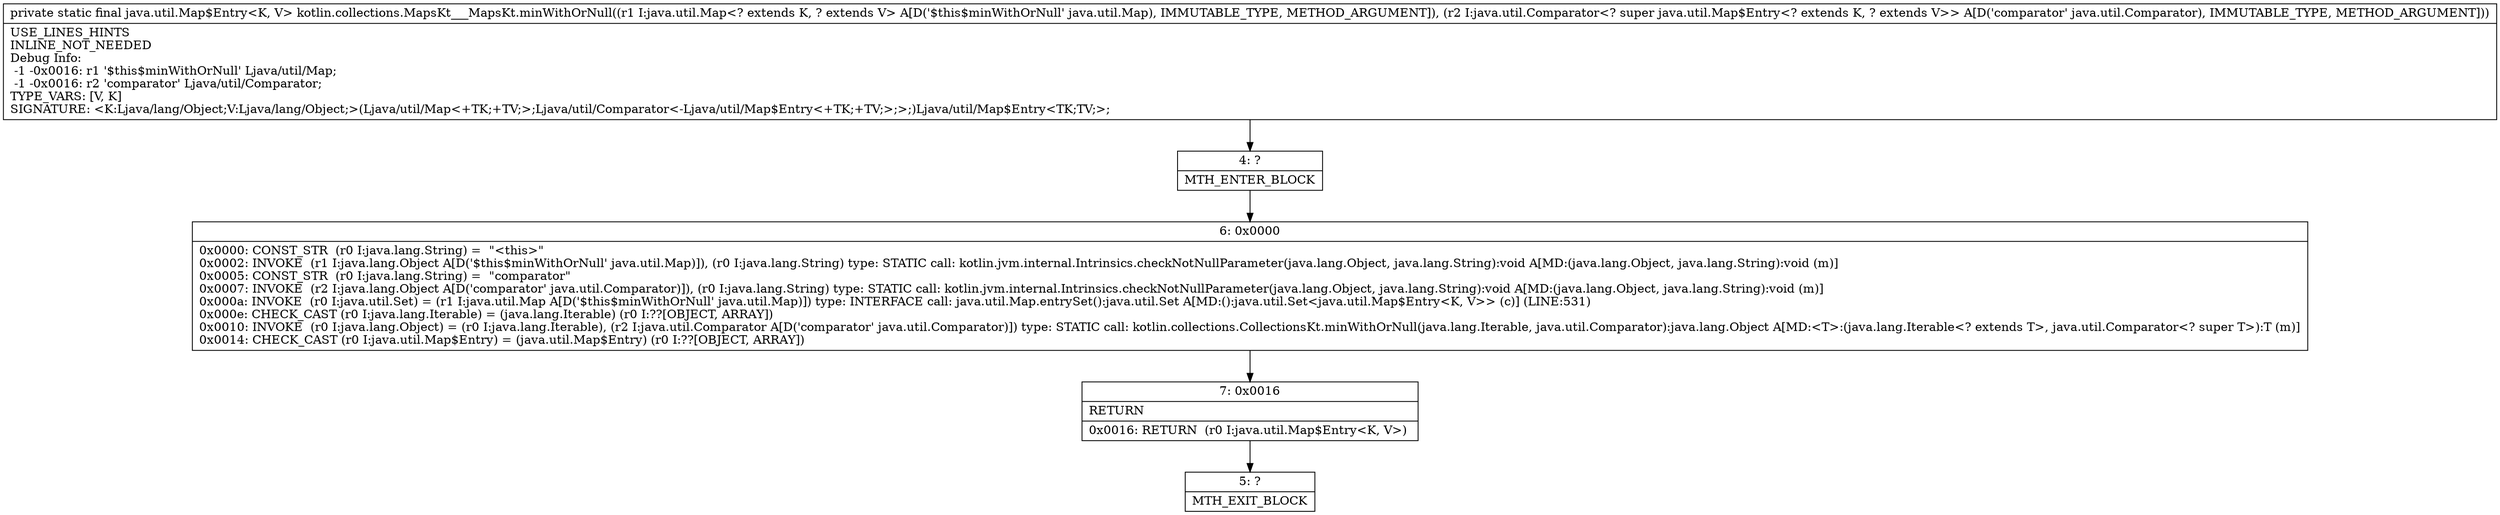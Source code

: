digraph "CFG forkotlin.collections.MapsKt___MapsKt.minWithOrNull(Ljava\/util\/Map;Ljava\/util\/Comparator;)Ljava\/util\/Map$Entry;" {
Node_4 [shape=record,label="{4\:\ ?|MTH_ENTER_BLOCK\l}"];
Node_6 [shape=record,label="{6\:\ 0x0000|0x0000: CONST_STR  (r0 I:java.lang.String) =  \"\<this\>\" \l0x0002: INVOKE  (r1 I:java.lang.Object A[D('$this$minWithOrNull' java.util.Map)]), (r0 I:java.lang.String) type: STATIC call: kotlin.jvm.internal.Intrinsics.checkNotNullParameter(java.lang.Object, java.lang.String):void A[MD:(java.lang.Object, java.lang.String):void (m)]\l0x0005: CONST_STR  (r0 I:java.lang.String) =  \"comparator\" \l0x0007: INVOKE  (r2 I:java.lang.Object A[D('comparator' java.util.Comparator)]), (r0 I:java.lang.String) type: STATIC call: kotlin.jvm.internal.Intrinsics.checkNotNullParameter(java.lang.Object, java.lang.String):void A[MD:(java.lang.Object, java.lang.String):void (m)]\l0x000a: INVOKE  (r0 I:java.util.Set) = (r1 I:java.util.Map A[D('$this$minWithOrNull' java.util.Map)]) type: INTERFACE call: java.util.Map.entrySet():java.util.Set A[MD:():java.util.Set\<java.util.Map$Entry\<K, V\>\> (c)] (LINE:531)\l0x000e: CHECK_CAST (r0 I:java.lang.Iterable) = (java.lang.Iterable) (r0 I:??[OBJECT, ARRAY]) \l0x0010: INVOKE  (r0 I:java.lang.Object) = (r0 I:java.lang.Iterable), (r2 I:java.util.Comparator A[D('comparator' java.util.Comparator)]) type: STATIC call: kotlin.collections.CollectionsKt.minWithOrNull(java.lang.Iterable, java.util.Comparator):java.lang.Object A[MD:\<T\>:(java.lang.Iterable\<? extends T\>, java.util.Comparator\<? super T\>):T (m)]\l0x0014: CHECK_CAST (r0 I:java.util.Map$Entry) = (java.util.Map$Entry) (r0 I:??[OBJECT, ARRAY]) \l}"];
Node_7 [shape=record,label="{7\:\ 0x0016|RETURN\l|0x0016: RETURN  (r0 I:java.util.Map$Entry\<K, V\>) \l}"];
Node_5 [shape=record,label="{5\:\ ?|MTH_EXIT_BLOCK\l}"];
MethodNode[shape=record,label="{private static final java.util.Map$Entry\<K, V\> kotlin.collections.MapsKt___MapsKt.minWithOrNull((r1 I:java.util.Map\<? extends K, ? extends V\> A[D('$this$minWithOrNull' java.util.Map), IMMUTABLE_TYPE, METHOD_ARGUMENT]), (r2 I:java.util.Comparator\<? super java.util.Map$Entry\<? extends K, ? extends V\>\> A[D('comparator' java.util.Comparator), IMMUTABLE_TYPE, METHOD_ARGUMENT]))  | USE_LINES_HINTS\lINLINE_NOT_NEEDED\lDebug Info:\l  \-1 \-0x0016: r1 '$this$minWithOrNull' Ljava\/util\/Map;\l  \-1 \-0x0016: r2 'comparator' Ljava\/util\/Comparator;\lTYPE_VARS: [V, K]\lSIGNATURE: \<K:Ljava\/lang\/Object;V:Ljava\/lang\/Object;\>(Ljava\/util\/Map\<+TK;+TV;\>;Ljava\/util\/Comparator\<\-Ljava\/util\/Map$Entry\<+TK;+TV;\>;\>;)Ljava\/util\/Map$Entry\<TK;TV;\>;\l}"];
MethodNode -> Node_4;Node_4 -> Node_6;
Node_6 -> Node_7;
Node_7 -> Node_5;
}

